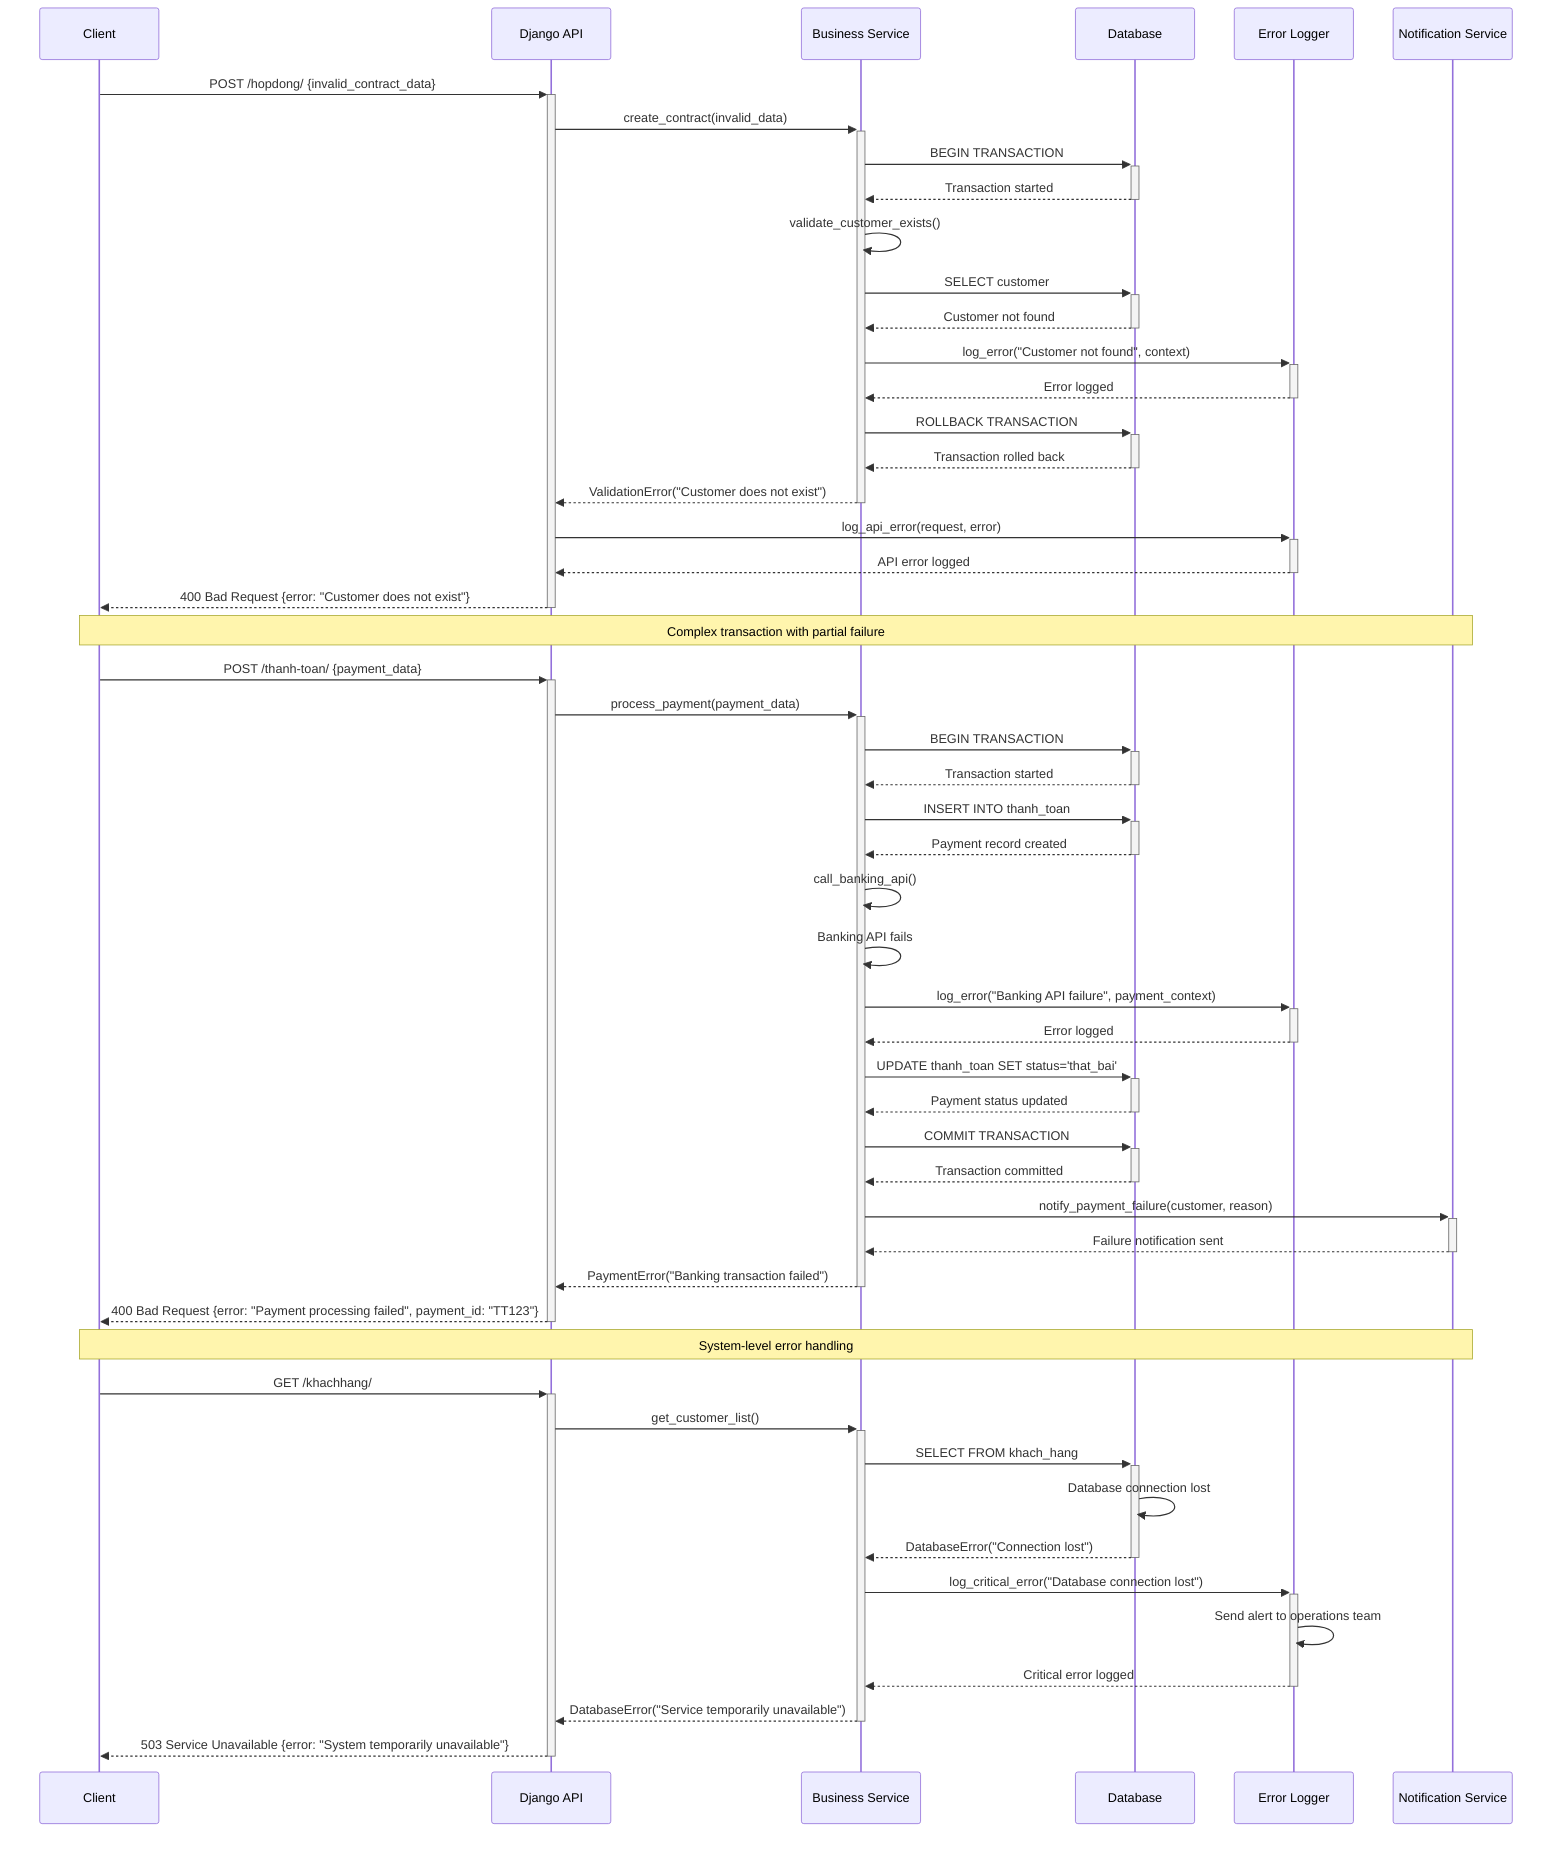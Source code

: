sequenceDiagram
    participant Client as Client
    participant API as Django API
    participant Service as Business Service
    participant DB as Database
    participant Logger as Error Logger
    participant NotificationService as Notification Service

    Client->>+API: POST /hopdong/ {invalid_contract_data}
    API->>+Service: create_contract(invalid_data)
    
    Service->>+DB: BEGIN TRANSACTION
    DB-->>-Service: Transaction started
    
    Service->>Service: validate_customer_exists()
    Service->>+DB: SELECT customer
    DB-->>-Service: Customer not found
    
    Service->>+Logger: log_error("Customer not found", context)
    Logger-->>-Service: Error logged
    
    Service->>+DB: ROLLBACK TRANSACTION
    DB-->>-Service: Transaction rolled back
    
    Service-->>-API: ValidationError("Customer does not exist")
    
    API->>+Logger: log_api_error(request, error)
    Logger-->>-API: API error logged
    
    API-->>-Client: 400 Bad Request {error: "Customer does not exist"}

    Note over Client,NotificationService: Complex transaction with partial failure

    Client->>+API: POST /thanh-toan/ {payment_data}
    API->>+Service: process_payment(payment_data)
    
    Service->>+DB: BEGIN TRANSACTION
    DB-->>-Service: Transaction started
    
    Service->>+DB: INSERT INTO thanh_toan
    DB-->>-Service: Payment record created
    
    Service->>Service: call_banking_api()
    Service->>Service: Banking API fails
    
    Service->>+Logger: log_error("Banking API failure", payment_context)
    Logger-->>-Service: Error logged
    
    Service->>+DB: UPDATE thanh_toan SET status='that_bai'
    DB-->>-Service: Payment status updated
    
    Service->>+DB: COMMIT TRANSACTION
    DB-->>-Service: Transaction committed
    
    Service->>+NotificationService: notify_payment_failure(customer, reason)
    NotificationService-->>-Service: Failure notification sent
    
    Service-->>-API: PaymentError("Banking transaction failed")
    API-->>-Client: 400 Bad Request {error: "Payment processing failed", payment_id: "TT123"}

    Note over Client,NotificationService: System-level error handling

    Client->>+API: GET /khachhang/
    API->>+Service: get_customer_list()
    Service->>+DB: SELECT FROM khach_hang
    DB->>DB: Database connection lost
    DB-->>-Service: DatabaseError("Connection lost")
    
    Service->>+Logger: log_critical_error("Database connection lost")
    Logger->>Logger: Send alert to operations team
    Logger-->>-Service: Critical error logged
    
    Service-->>-API: DatabaseError("Service temporarily unavailable")
    API-->>-Client: 503 Service Unavailable {error: "System temporarily unavailable"}